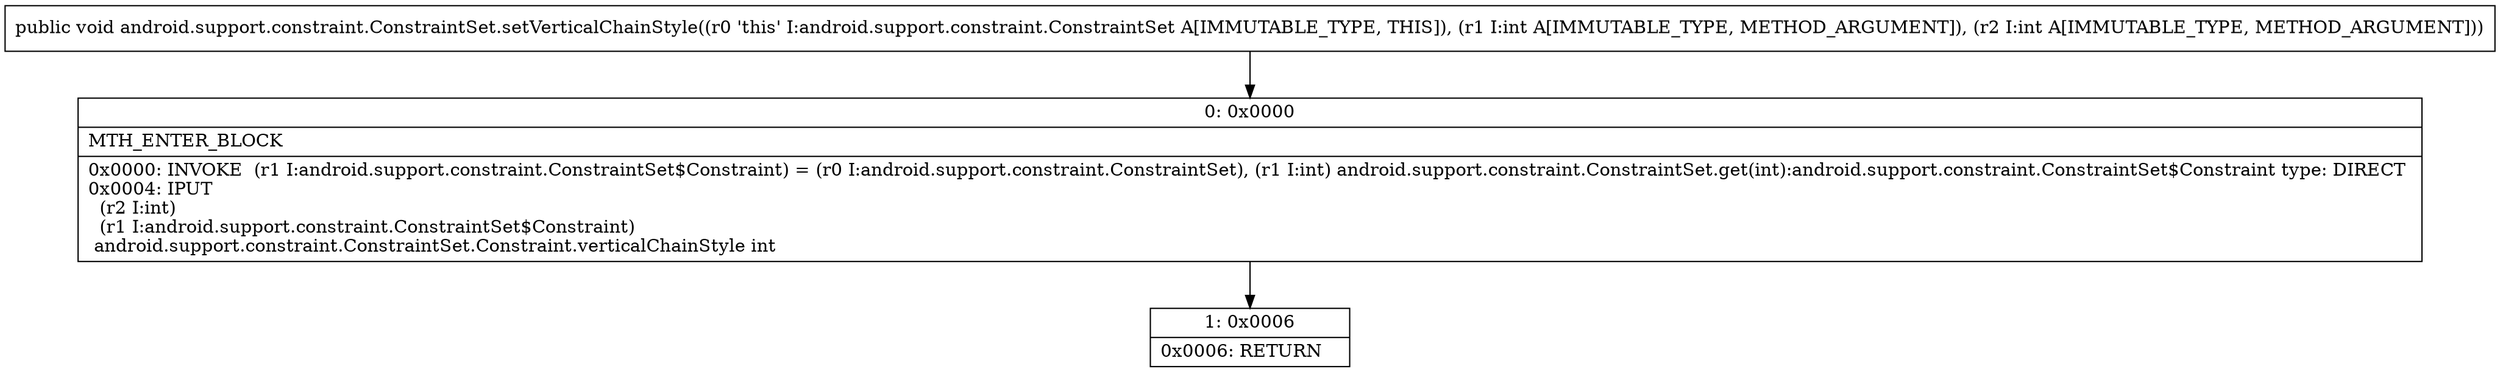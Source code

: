 digraph "CFG forandroid.support.constraint.ConstraintSet.setVerticalChainStyle(II)V" {
Node_0 [shape=record,label="{0\:\ 0x0000|MTH_ENTER_BLOCK\l|0x0000: INVOKE  (r1 I:android.support.constraint.ConstraintSet$Constraint) = (r0 I:android.support.constraint.ConstraintSet), (r1 I:int) android.support.constraint.ConstraintSet.get(int):android.support.constraint.ConstraintSet$Constraint type: DIRECT \l0x0004: IPUT  \l  (r2 I:int)\l  (r1 I:android.support.constraint.ConstraintSet$Constraint)\l android.support.constraint.ConstraintSet.Constraint.verticalChainStyle int \l}"];
Node_1 [shape=record,label="{1\:\ 0x0006|0x0006: RETURN   \l}"];
MethodNode[shape=record,label="{public void android.support.constraint.ConstraintSet.setVerticalChainStyle((r0 'this' I:android.support.constraint.ConstraintSet A[IMMUTABLE_TYPE, THIS]), (r1 I:int A[IMMUTABLE_TYPE, METHOD_ARGUMENT]), (r2 I:int A[IMMUTABLE_TYPE, METHOD_ARGUMENT])) }"];
MethodNode -> Node_0;
Node_0 -> Node_1;
}

